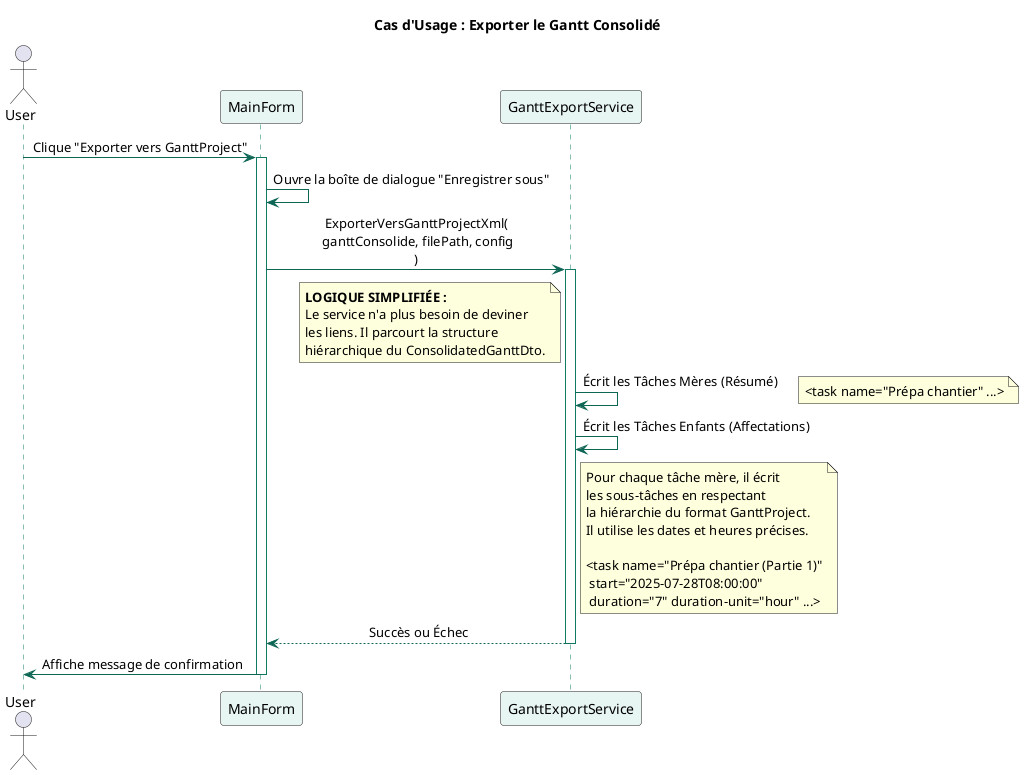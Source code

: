 @startuml
skinparam componentStyle uml2
skinparam wrapWidth 250
skinparam participantPadding 5
skinparam sequenceMessageAlign center
skinparam sequenceArrowColor #0E6655
skinparam sequenceLifeLineBorderColor #117A65
skinparam sequenceParticipantBackgroundColor #E8F6F3
title Cas d'Usage : Exporter le Gantt Consolidé
actor User
participant "MainForm" as UI
participant "GanttExportService" as ExportSvc
User -> UI : Clique "Exporter vers GanttProject"
activate UI
UI -> UI : Ouvre la boîte de dialogue "Enregistrer sous"
UI -> ExportSvc : ExporterVersGanttProjectXml(\n ganttConsolide, filePath, config\n)
activate ExportSvc
note left of ExportSvc
<b>LOGIQUE SIMPLIFIÉE :</b>
Le service n'a plus besoin de deviner
les liens. Il parcourt la structure
hiérarchique du ConsolidatedGanttDto.
end note
ExportSvc -> ExportSvc : Écrit les Tâches Mères (Résumé)
note right: <task name="Prépa chantier" ...>
ExportSvc -> ExportSvc : Écrit les Tâches Enfants (Affectations)
note right of ExportSvc: Pour chaque tâche mère, il écrit\nles sous-tâches en respectant\nla hiérarchie du format GanttProject.\nIl utilise les dates et heures précises.\n\n<task name="Prépa chantier (Partie 1)"\n start="2025-07-28T08:00:00"\n duration="7" duration-unit="hour" ...>
ExportSvc --> UI : Succès ou Échec
deactivate ExportSvc
UI -> User : Affiche message de confirmation
deactivate UI
@enduml